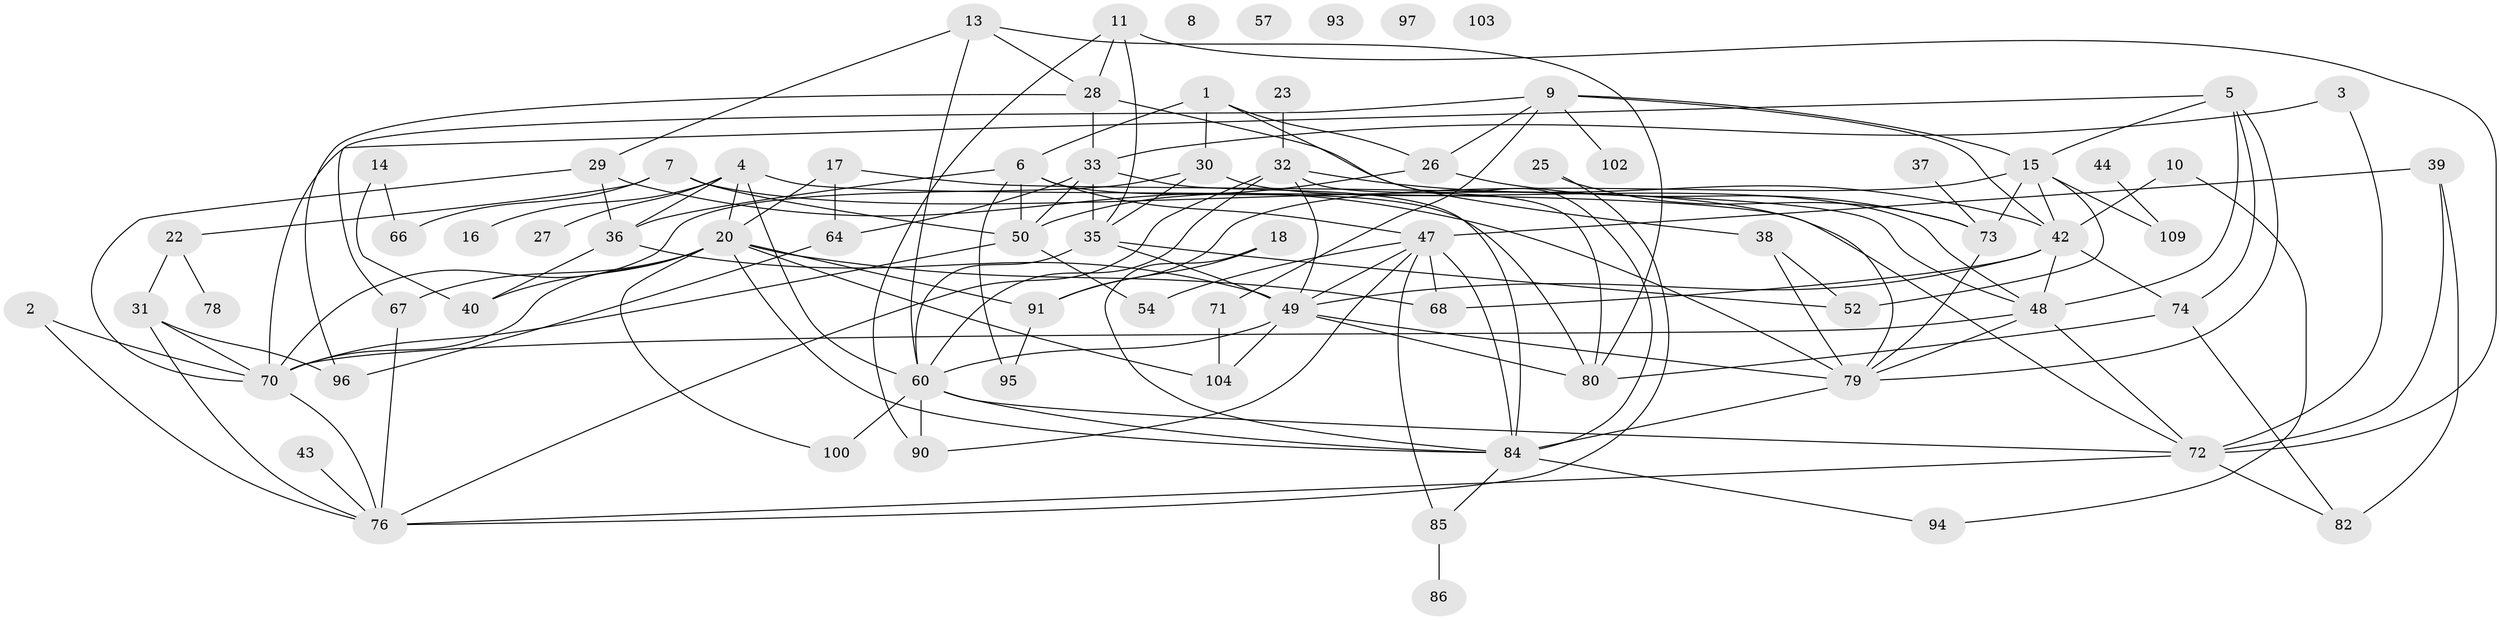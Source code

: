 // original degree distribution, {4: 0.1834862385321101, 2: 0.23853211009174313, 6: 0.07339449541284404, 0: 0.045871559633027525, 5: 0.12844036697247707, 1: 0.10091743119266056, 3: 0.1926605504587156, 7: 0.027522935779816515, 9: 0.009174311926605505}
// Generated by graph-tools (version 1.1) at 2025/41/03/06/25 10:41:20]
// undirected, 75 vertices, 142 edges
graph export_dot {
graph [start="1"]
  node [color=gray90,style=filled];
  1;
  2;
  3;
  4;
  5 [super="+24"];
  6 [super="+21"];
  7 [super="+98"];
  8;
  9 [super="+59"];
  10;
  11 [super="+12"];
  13 [super="+34"];
  14 [super="+65"];
  15 [super="+19"];
  16;
  17 [super="+62"];
  18 [super="+89"];
  20 [super="+45"];
  22 [super="+69"];
  23;
  25;
  26 [super="+53"];
  27;
  28 [super="+77"];
  29;
  30 [super="+105"];
  31;
  32 [super="+46"];
  33 [super="+51"];
  35 [super="+41"];
  36 [super="+61"];
  37;
  38;
  39;
  40;
  42 [super="+55"];
  43;
  44;
  47 [super="+56"];
  48 [super="+108"];
  49 [super="+88"];
  50 [super="+63"];
  52 [super="+58"];
  54;
  57;
  60 [super="+99"];
  64;
  66;
  67;
  68;
  70 [super="+87"];
  71;
  72 [super="+83"];
  73 [super="+75"];
  74 [super="+101"];
  76 [super="+81"];
  78;
  79 [super="+106"];
  80;
  82;
  84 [super="+92"];
  85;
  86;
  90 [super="+107"];
  91;
  93;
  94;
  95;
  96;
  97;
  100;
  102;
  103;
  104;
  109;
  1 -- 6;
  1 -- 26;
  1 -- 30;
  1 -- 84;
  2 -- 70;
  2 -- 76;
  3 -- 33;
  3 -- 72;
  4 -- 16;
  4 -- 27;
  4 -- 36;
  4 -- 60;
  4 -- 20;
  4 -- 79;
  5 -- 15;
  5 -- 70;
  5 -- 74;
  5 -- 48;
  5 -- 79;
  6 -- 80;
  6 -- 95;
  6 -- 50;
  6 -- 36;
  6 -- 47;
  7 -- 66;
  7 -- 72;
  7 -- 50;
  7 -- 22;
  9 -- 67;
  9 -- 71;
  9 -- 26;
  9 -- 102;
  9 -- 42;
  9 -- 15;
  10 -- 42;
  10 -- 94;
  11 -- 72;
  11 -- 35;
  11 -- 28;
  11 -- 90;
  13 -- 29;
  13 -- 80;
  13 -- 60;
  13 -- 28;
  14 -- 40;
  14 -- 66;
  15 -- 73;
  15 -- 91;
  15 -- 52;
  15 -- 42;
  15 -- 109;
  17 -- 64;
  17 -- 48;
  17 -- 20;
  18 -- 84;
  18 -- 91;
  20 -- 40;
  20 -- 67;
  20 -- 68;
  20 -- 84;
  20 -- 91;
  20 -- 100;
  20 -- 70;
  20 -- 104;
  22 -- 31;
  22 -- 78;
  23 -- 32;
  25 -- 73;
  25 -- 76;
  26 -- 50;
  26 -- 73;
  28 -- 38;
  28 -- 96;
  28 -- 33;
  29 -- 70;
  29 -- 79;
  29 -- 36;
  30 -- 48;
  30 -- 70;
  30 -- 35;
  31 -- 96;
  31 -- 70;
  31 -- 76;
  32 -- 80;
  32 -- 49;
  32 -- 60;
  32 -- 42;
  32 -- 76;
  33 -- 84 [weight=2];
  33 -- 64;
  33 -- 35;
  33 -- 50;
  35 -- 49;
  35 -- 52;
  35 -- 60;
  36 -- 49;
  36 -- 40;
  37 -- 73;
  38 -- 79;
  38 -- 52;
  39 -- 47;
  39 -- 72;
  39 -- 82;
  42 -- 48;
  42 -- 49;
  42 -- 74;
  42 -- 68;
  43 -- 76;
  44 -- 109;
  47 -- 49;
  47 -- 68;
  47 -- 85;
  47 -- 54;
  47 -- 84;
  47 -- 90;
  48 -- 72;
  48 -- 70;
  48 -- 79;
  49 -- 104;
  49 -- 80;
  49 -- 60;
  49 -- 79;
  50 -- 70;
  50 -- 54;
  60 -- 90;
  60 -- 72;
  60 -- 84;
  60 -- 100;
  64 -- 96;
  67 -- 76;
  70 -- 76;
  71 -- 104;
  72 -- 82;
  72 -- 76;
  73 -- 79;
  74 -- 80;
  74 -- 82;
  79 -- 84;
  84 -- 94;
  84 -- 85;
  85 -- 86;
  91 -- 95;
}
